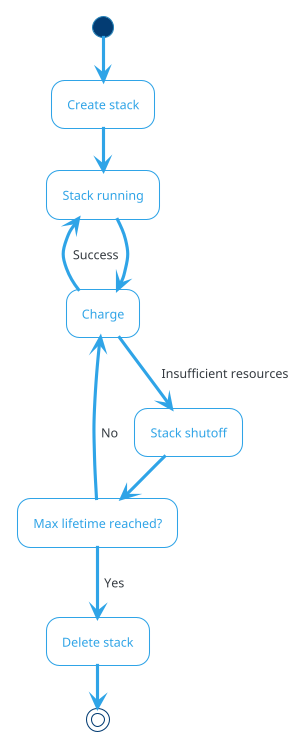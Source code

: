 @startuml
!theme cerulean-outline
(*) --> "Create stack"
"Create stack"--> "Stack running"
"Stack running" -down-> "Charge"
"Charge" -left-> [Success]"Stack running"
"Charge" --> [Insufficient resources]"Stack shutoff"
"Stack shutoff" --> "Max lifetime reached?"
"Max lifetime reached?" -left-> [No]"Charge"
"Max lifetime reached?" --> [Yes]"Delete stack"
"Delete stack" --> (*)
@enduml
